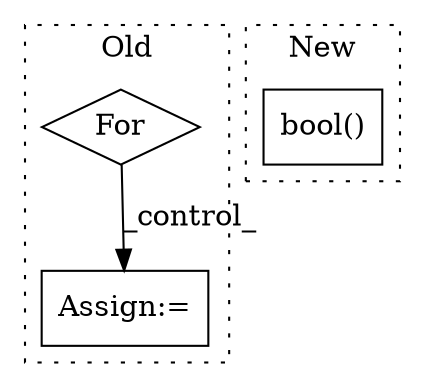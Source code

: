 digraph G {
subgraph cluster0 {
1 [label="For" a="107" s="10166,10204" l="4,18" shape="diamond"];
3 [label="Assign:=" a="68" s="10284" l="3" shape="box"];
label = "Old";
style="dotted";
}
subgraph cluster1 {
2 [label="bool()" a="75" s="8111" l="12" shape="box"];
label = "New";
style="dotted";
}
1 -> 3 [label="_control_"];
}